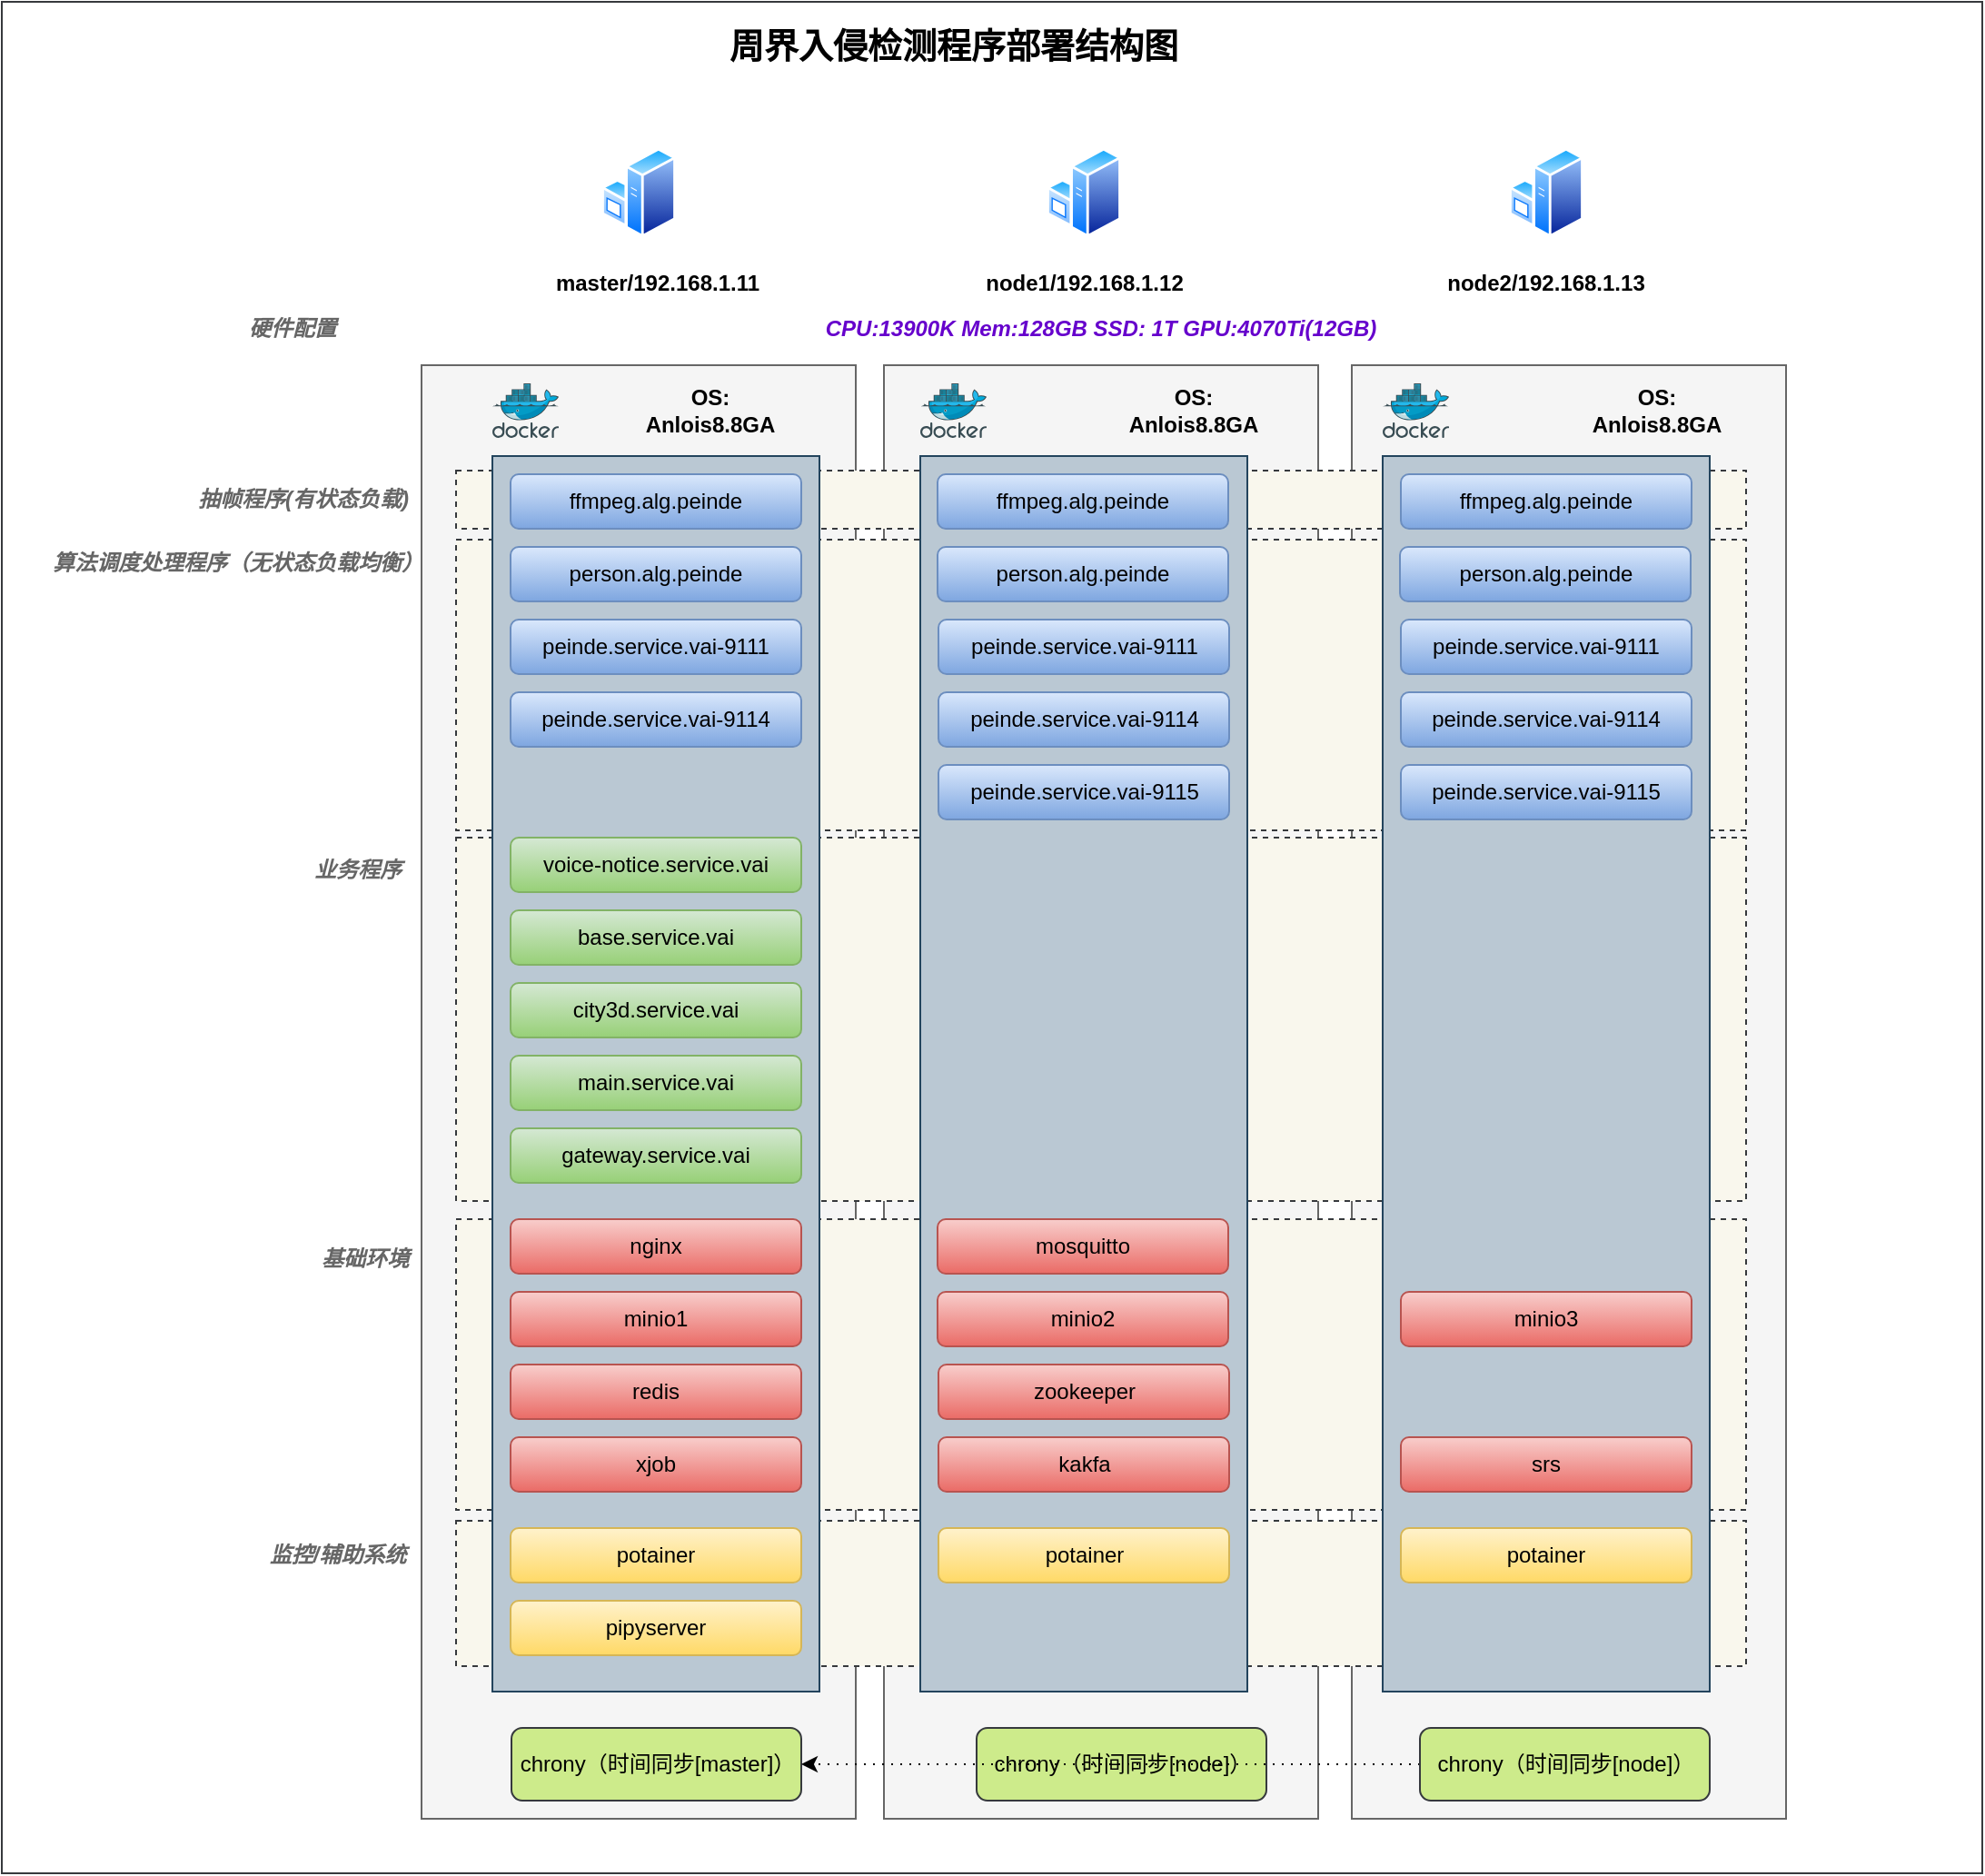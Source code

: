 <mxfile version="21.6.8" type="github">
  <diagram name="Page-1" id="XHnx7GiShQzO20-7YMqX">
    <mxGraphModel dx="2284" dy="750" grid="1" gridSize="10" guides="1" tooltips="1" connect="1" arrows="1" fold="1" page="1" pageScale="1" pageWidth="850" pageHeight="1100" math="0" shadow="0">
      <root>
        <mxCell id="0" />
        <mxCell id="1" parent="0" />
        <mxCell id="_41Iq6OzP9S5sfrPNSl_-76" value="" style="rounded=0;whiteSpace=wrap;html=1;fillColor=#FFFFFF;strokeColor=#36393d;" vertex="1" parent="1">
          <mxGeometry x="-399" y="40" width="1090" height="1030" as="geometry" />
        </mxCell>
        <mxCell id="_41Iq6OzP9S5sfrPNSl_-64" value="" style="rounded=0;whiteSpace=wrap;html=1;fillColor=#f5f5f5;fontColor=#333333;strokeColor=#666666;" vertex="1" parent="1">
          <mxGeometry x="344" y="240" width="239" height="800" as="geometry" />
        </mxCell>
        <mxCell id="_41Iq6OzP9S5sfrPNSl_-60" value="" style="rounded=0;whiteSpace=wrap;html=1;fillColor=#f5f5f5;fontColor=#333333;strokeColor=#666666;" vertex="1" parent="1">
          <mxGeometry x="86.5" y="240" width="239" height="800" as="geometry" />
        </mxCell>
        <mxCell id="_41Iq6OzP9S5sfrPNSl_-51" value="" style="rounded=0;whiteSpace=wrap;html=1;fillColor=#f5f5f5;fontColor=#333333;strokeColor=#666666;" vertex="1" parent="1">
          <mxGeometry x="-168" y="240" width="239" height="800" as="geometry" />
        </mxCell>
        <mxCell id="_41Iq6OzP9S5sfrPNSl_-57" value="" style="rounded=0;whiteSpace=wrap;html=1;dashed=1;fillColor=#f9f7ed;strokeColor=#36393d;" vertex="1" parent="1">
          <mxGeometry x="-149" y="876" width="710" height="80" as="geometry" />
        </mxCell>
        <mxCell id="_41Iq6OzP9S5sfrPNSl_-49" value="" style="rounded=0;whiteSpace=wrap;html=1;dashed=1;fillColor=#f9f7ed;strokeColor=#36393d;" vertex="1" parent="1">
          <mxGeometry x="-149" y="710" width="710" height="160" as="geometry" />
        </mxCell>
        <mxCell id="_41Iq6OzP9S5sfrPNSl_-47" value="" style="rounded=0;whiteSpace=wrap;html=1;dashed=1;fillColor=#f9f7ed;strokeColor=#36393d;" vertex="1" parent="1">
          <mxGeometry x="-149" y="500" width="710" height="200" as="geometry" />
        </mxCell>
        <mxCell id="_41Iq6OzP9S5sfrPNSl_-43" value="" style="rounded=0;whiteSpace=wrap;html=1;dashed=1;fillColor=#f9f7ed;strokeColor=#36393d;" vertex="1" parent="1">
          <mxGeometry x="-149" y="298" width="710" height="32" as="geometry" />
        </mxCell>
        <mxCell id="_41Iq6OzP9S5sfrPNSl_-45" value="" style="rounded=0;whiteSpace=wrap;html=1;dashed=1;fillColor=#f9f7ed;strokeColor=#36393d;" vertex="1" parent="1">
          <mxGeometry x="-149" y="336" width="710" height="160" as="geometry" />
        </mxCell>
        <mxCell id="_41Iq6OzP9S5sfrPNSl_-3" value="" style="rounded=0;whiteSpace=wrap;html=1;fillColor=#bac8d3;strokeColor=#23445d;" vertex="1" parent="1">
          <mxGeometry x="-129" y="290" width="180" height="680" as="geometry" />
        </mxCell>
        <mxCell id="_41Iq6OzP9S5sfrPNSl_-20" value="" style="rounded=0;whiteSpace=wrap;html=1;fillColor=#bac8d3;strokeColor=#23445d;" vertex="1" parent="1">
          <mxGeometry x="106.5" y="290" width="180" height="680" as="geometry" />
        </mxCell>
        <mxCell id="_41Iq6OzP9S5sfrPNSl_-31" value="" style="rounded=0;whiteSpace=wrap;html=1;fillColor=#bac8d3;strokeColor=#23445d;" vertex="1" parent="1">
          <mxGeometry x="361" y="290" width="180" height="680" as="geometry" />
        </mxCell>
        <mxCell id="PWhxvfO3s3oYaA7X_2O--1" value="" style="image;sketch=0;aspect=fixed;html=1;points=[];align=center;fontSize=12;image=img/lib/mscae/Docker.svg;" parent="1" vertex="1">
          <mxGeometry x="-129" y="250" width="36.59" height="30" as="geometry" />
        </mxCell>
        <mxCell id="PWhxvfO3s3oYaA7X_2O--2" value="" style="image;aspect=fixed;perimeter=ellipsePerimeter;html=1;align=center;shadow=0;dashed=0;spacingTop=3;image=img/lib/active_directory/windows_server.svg;" parent="1" vertex="1">
          <mxGeometry x="-69" y="120" width="41" height="50" as="geometry" />
        </mxCell>
        <mxCell id="PWhxvfO3s3oYaA7X_2O--3" value="" style="image;aspect=fixed;perimeter=ellipsePerimeter;html=1;align=center;shadow=0;dashed=0;spacingTop=3;image=img/lib/active_directory/windows_server.svg;" parent="1" vertex="1">
          <mxGeometry x="176" y="120" width="41" height="50" as="geometry" />
        </mxCell>
        <mxCell id="PWhxvfO3s3oYaA7X_2O--4" value="" style="image;aspect=fixed;perimeter=ellipsePerimeter;html=1;align=center;shadow=0;dashed=0;spacingTop=3;image=img/lib/active_directory/windows_server.svg;" parent="1" vertex="1">
          <mxGeometry x="430.5" y="120" width="41" height="50" as="geometry" />
        </mxCell>
        <mxCell id="PWhxvfO3s3oYaA7X_2O--5" value="master/192.168.1.11" style="text;html=1;strokeColor=none;fillColor=none;align=center;verticalAlign=middle;whiteSpace=wrap;rounded=0;fontStyle=1" parent="1" vertex="1">
          <mxGeometry x="-123.5" y="180" width="169.5" height="30" as="geometry" />
        </mxCell>
        <mxCell id="_41Iq6OzP9S5sfrPNSl_-1" value="node1/192.168.1.12" style="text;html=1;strokeColor=none;fillColor=none;align=center;verticalAlign=middle;whiteSpace=wrap;rounded=0;fontStyle=1" vertex="1" parent="1">
          <mxGeometry x="166.5" y="180" width="60" height="30" as="geometry" />
        </mxCell>
        <mxCell id="_41Iq6OzP9S5sfrPNSl_-2" value="node2/192.168.1.13" style="text;html=1;strokeColor=none;fillColor=none;align=center;verticalAlign=middle;whiteSpace=wrap;rounded=0;fontStyle=1" vertex="1" parent="1">
          <mxGeometry x="421" y="180" width="60" height="30" as="geometry" />
        </mxCell>
        <mxCell id="_41Iq6OzP9S5sfrPNSl_-4" value="ffmpeg.alg.peinde" style="rounded=1;whiteSpace=wrap;html=1;fillColor=#dae8fc;gradientColor=#7ea6e0;strokeColor=#6c8ebf;" vertex="1" parent="1">
          <mxGeometry x="-119" y="300" width="160" height="30" as="geometry" />
        </mxCell>
        <mxCell id="_41Iq6OzP9S5sfrPNSl_-5" value="person.alg.peinde" style="rounded=1;whiteSpace=wrap;html=1;fillColor=#dae8fc;gradientColor=#7ea6e0;strokeColor=#6c8ebf;" vertex="1" parent="1">
          <mxGeometry x="-119" y="340" width="160" height="30" as="geometry" />
        </mxCell>
        <mxCell id="_41Iq6OzP9S5sfrPNSl_-6" value="peinde.service.vai-9111" style="rounded=1;whiteSpace=wrap;html=1;fillColor=#dae8fc;gradientColor=#7ea6e0;strokeColor=#6c8ebf;" vertex="1" parent="1">
          <mxGeometry x="-119" y="380" width="160" height="30" as="geometry" />
        </mxCell>
        <mxCell id="_41Iq6OzP9S5sfrPNSl_-7" value="peinde.service.vai-9114" style="rounded=1;whiteSpace=wrap;html=1;fillColor=#dae8fc;gradientColor=#7ea6e0;strokeColor=#6c8ebf;" vertex="1" parent="1">
          <mxGeometry x="-119" y="420" width="160" height="30" as="geometry" />
        </mxCell>
        <mxCell id="_41Iq6OzP9S5sfrPNSl_-9" value="voice-notice.service.vai" style="rounded=1;whiteSpace=wrap;html=1;fillColor=#d5e8d4;gradientColor=#97d077;strokeColor=#82b366;" vertex="1" parent="1">
          <mxGeometry x="-119" y="500" width="160" height="30" as="geometry" />
        </mxCell>
        <mxCell id="_41Iq6OzP9S5sfrPNSl_-10" value="base.service.vai" style="rounded=1;whiteSpace=wrap;html=1;fillColor=#d5e8d4;gradientColor=#97d077;strokeColor=#82b366;" vertex="1" parent="1">
          <mxGeometry x="-119" y="540" width="160" height="30" as="geometry" />
        </mxCell>
        <mxCell id="_41Iq6OzP9S5sfrPNSl_-11" value="city3d.service.vai" style="rounded=1;whiteSpace=wrap;html=1;fillColor=#d5e8d4;gradientColor=#97d077;strokeColor=#82b366;" vertex="1" parent="1">
          <mxGeometry x="-119" y="580" width="160" height="30" as="geometry" />
        </mxCell>
        <mxCell id="_41Iq6OzP9S5sfrPNSl_-12" value="main.service.vai" style="rounded=1;whiteSpace=wrap;html=1;fillColor=#d5e8d4;gradientColor=#97d077;strokeColor=#82b366;" vertex="1" parent="1">
          <mxGeometry x="-119" y="620" width="160" height="30" as="geometry" />
        </mxCell>
        <mxCell id="_41Iq6OzP9S5sfrPNSl_-13" value="gateway.service.vai" style="rounded=1;whiteSpace=wrap;html=1;fillColor=#d5e8d4;gradientColor=#97d077;strokeColor=#82b366;" vertex="1" parent="1">
          <mxGeometry x="-119" y="660" width="160" height="30" as="geometry" />
        </mxCell>
        <mxCell id="_41Iq6OzP9S5sfrPNSl_-14" value="nginx" style="rounded=1;whiteSpace=wrap;html=1;fillColor=#f8cecc;gradientColor=#ea6b66;strokeColor=#b85450;" vertex="1" parent="1">
          <mxGeometry x="-119" y="710" width="160" height="30" as="geometry" />
        </mxCell>
        <mxCell id="_41Iq6OzP9S5sfrPNSl_-15" value="minio1" style="rounded=1;whiteSpace=wrap;html=1;fillColor=#f8cecc;gradientColor=#ea6b66;strokeColor=#b85450;" vertex="1" parent="1">
          <mxGeometry x="-119" y="750" width="160" height="30" as="geometry" />
        </mxCell>
        <mxCell id="_41Iq6OzP9S5sfrPNSl_-16" value="redis" style="rounded=1;whiteSpace=wrap;html=1;fillColor=#f8cecc;gradientColor=#ea6b66;strokeColor=#b85450;" vertex="1" parent="1">
          <mxGeometry x="-119" y="790" width="160" height="30" as="geometry" />
        </mxCell>
        <mxCell id="_41Iq6OzP9S5sfrPNSl_-17" value="xjob" style="rounded=1;whiteSpace=wrap;html=1;fillColor=#f8cecc;gradientColor=#ea6b66;strokeColor=#b85450;" vertex="1" parent="1">
          <mxGeometry x="-119" y="830" width="160" height="30" as="geometry" />
        </mxCell>
        <mxCell id="_41Iq6OzP9S5sfrPNSl_-18" value="potainer" style="rounded=1;whiteSpace=wrap;html=1;fillColor=#fff2cc;gradientColor=#ffd966;strokeColor=#d6b656;" vertex="1" parent="1">
          <mxGeometry x="-119" y="880" width="160" height="30" as="geometry" />
        </mxCell>
        <mxCell id="_41Iq6OzP9S5sfrPNSl_-21" value="ffmpeg.alg.peinde" style="rounded=1;whiteSpace=wrap;html=1;fillColor=#dae8fc;gradientColor=#7ea6e0;strokeColor=#6c8ebf;" vertex="1" parent="1">
          <mxGeometry x="116" y="300" width="160" height="30" as="geometry" />
        </mxCell>
        <mxCell id="_41Iq6OzP9S5sfrPNSl_-22" value="person.alg.peinde" style="rounded=1;whiteSpace=wrap;html=1;fillColor=#dae8fc;gradientColor=#7ea6e0;strokeColor=#6c8ebf;" vertex="1" parent="1">
          <mxGeometry x="116" y="340" width="160" height="30" as="geometry" />
        </mxCell>
        <mxCell id="_41Iq6OzP9S5sfrPNSl_-23" value="peinde.service.vai-9111" style="rounded=1;whiteSpace=wrap;html=1;fillColor=#dae8fc;gradientColor=#7ea6e0;strokeColor=#6c8ebf;" vertex="1" parent="1">
          <mxGeometry x="116.5" y="380" width="160" height="30" as="geometry" />
        </mxCell>
        <mxCell id="_41Iq6OzP9S5sfrPNSl_-24" value="peinde.service.vai-9114" style="rounded=1;whiteSpace=wrap;html=1;fillColor=#dae8fc;gradientColor=#7ea6e0;strokeColor=#6c8ebf;" vertex="1" parent="1">
          <mxGeometry x="116.5" y="420" width="160" height="30" as="geometry" />
        </mxCell>
        <mxCell id="_41Iq6OzP9S5sfrPNSl_-25" value="peinde.service.vai-9115" style="rounded=1;whiteSpace=wrap;html=1;fillColor=#dae8fc;gradientColor=#7ea6e0;strokeColor=#6c8ebf;" vertex="1" parent="1">
          <mxGeometry x="116.5" y="460" width="160" height="30" as="geometry" />
        </mxCell>
        <mxCell id="_41Iq6OzP9S5sfrPNSl_-26" value="minio2" style="rounded=1;whiteSpace=wrap;html=1;fillColor=#f8cecc;gradientColor=#ea6b66;strokeColor=#b85450;" vertex="1" parent="1">
          <mxGeometry x="116" y="750" width="160" height="30" as="geometry" />
        </mxCell>
        <mxCell id="_41Iq6OzP9S5sfrPNSl_-27" style="edgeStyle=orthogonalEdgeStyle;rounded=0;orthogonalLoop=1;jettySize=auto;html=1;exitX=0.5;exitY=1;exitDx=0;exitDy=0;" edge="1" parent="1" source="_41Iq6OzP9S5sfrPNSl_-26" target="_41Iq6OzP9S5sfrPNSl_-26">
          <mxGeometry relative="1" as="geometry" />
        </mxCell>
        <mxCell id="_41Iq6OzP9S5sfrPNSl_-28" value="mosquitto" style="rounded=1;whiteSpace=wrap;html=1;fillColor=#f8cecc;gradientColor=#ea6b66;strokeColor=#b85450;" vertex="1" parent="1">
          <mxGeometry x="116" y="710" width="160" height="30" as="geometry" />
        </mxCell>
        <mxCell id="_41Iq6OzP9S5sfrPNSl_-29" value="zookeeper" style="rounded=1;whiteSpace=wrap;html=1;fillColor=#f8cecc;gradientColor=#ea6b66;strokeColor=#b85450;" vertex="1" parent="1">
          <mxGeometry x="116.5" y="790" width="160" height="30" as="geometry" />
        </mxCell>
        <mxCell id="_41Iq6OzP9S5sfrPNSl_-30" value="kakfa" style="rounded=1;whiteSpace=wrap;html=1;fillColor=#f8cecc;gradientColor=#ea6b66;strokeColor=#b85450;" vertex="1" parent="1">
          <mxGeometry x="116.5" y="830" width="160" height="30" as="geometry" />
        </mxCell>
        <mxCell id="_41Iq6OzP9S5sfrPNSl_-32" value="ffmpeg.alg.peinde" style="rounded=1;whiteSpace=wrap;html=1;fillColor=#dae8fc;gradientColor=#7ea6e0;strokeColor=#6c8ebf;" vertex="1" parent="1">
          <mxGeometry x="371" y="300" width="160" height="30" as="geometry" />
        </mxCell>
        <mxCell id="_41Iq6OzP9S5sfrPNSl_-35" value="person.alg.peinde" style="rounded=1;whiteSpace=wrap;html=1;fillColor=#dae8fc;gradientColor=#7ea6e0;strokeColor=#6c8ebf;" vertex="1" parent="1">
          <mxGeometry x="370.5" y="340" width="160" height="30" as="geometry" />
        </mxCell>
        <mxCell id="_41Iq6OzP9S5sfrPNSl_-36" value="peinde.service.vai-9111" style="rounded=1;whiteSpace=wrap;html=1;fillColor=#dae8fc;gradientColor=#7ea6e0;strokeColor=#6c8ebf;" vertex="1" parent="1">
          <mxGeometry x="371" y="380" width="160" height="30" as="geometry" />
        </mxCell>
        <mxCell id="_41Iq6OzP9S5sfrPNSl_-37" value="peinde.service.vai-9114" style="rounded=1;whiteSpace=wrap;html=1;fillColor=#dae8fc;gradientColor=#7ea6e0;strokeColor=#6c8ebf;" vertex="1" parent="1">
          <mxGeometry x="371" y="420" width="160" height="30" as="geometry" />
        </mxCell>
        <mxCell id="_41Iq6OzP9S5sfrPNSl_-38" value="peinde.service.vai-9115" style="rounded=1;whiteSpace=wrap;html=1;fillColor=#dae8fc;gradientColor=#7ea6e0;strokeColor=#6c8ebf;" vertex="1" parent="1">
          <mxGeometry x="371" y="460" width="160" height="30" as="geometry" />
        </mxCell>
        <mxCell id="_41Iq6OzP9S5sfrPNSl_-39" value="" style="image;sketch=0;aspect=fixed;html=1;points=[];align=center;fontSize=12;image=img/lib/mscae/Docker.svg;" vertex="1" parent="1">
          <mxGeometry x="106.5" y="250" width="36.59" height="30" as="geometry" />
        </mxCell>
        <mxCell id="_41Iq6OzP9S5sfrPNSl_-40" value="" style="image;sketch=0;aspect=fixed;html=1;points=[];align=center;fontSize=12;image=img/lib/mscae/Docker.svg;" vertex="1" parent="1">
          <mxGeometry x="361" y="250" width="36.59" height="30" as="geometry" />
        </mxCell>
        <mxCell id="_41Iq6OzP9S5sfrPNSl_-41" value="minio3" style="rounded=1;whiteSpace=wrap;html=1;fillColor=#f8cecc;gradientColor=#ea6b66;strokeColor=#b85450;" vertex="1" parent="1">
          <mxGeometry x="371" y="750" width="160" height="30" as="geometry" />
        </mxCell>
        <mxCell id="_41Iq6OzP9S5sfrPNSl_-42" value="srs" style="rounded=1;whiteSpace=wrap;html=1;fillColor=#f8cecc;gradientColor=#ea6b66;strokeColor=#b85450;" vertex="1" parent="1">
          <mxGeometry x="371" y="830" width="160" height="30" as="geometry" />
        </mxCell>
        <mxCell id="_41Iq6OzP9S5sfrPNSl_-44" value="抽帧程序(有状态负载)" style="text;html=1;strokeColor=none;fillColor=none;align=center;verticalAlign=middle;whiteSpace=wrap;rounded=0;fontStyle=3;fontColor=#666666;" vertex="1" parent="1">
          <mxGeometry x="-303" y="300" width="140" height="28" as="geometry" />
        </mxCell>
        <mxCell id="_41Iq6OzP9S5sfrPNSl_-46" value="算法调度处理程序（无状态负载均衡）" style="text;html=1;strokeColor=none;fillColor=none;align=center;verticalAlign=middle;whiteSpace=wrap;rounded=0;fontStyle=3;fontColor=#666666;" vertex="1" parent="1">
          <mxGeometry x="-374" y="331" width="210" height="36" as="geometry" />
        </mxCell>
        <mxCell id="_41Iq6OzP9S5sfrPNSl_-48" value="业务程序" style="text;html=1;strokeColor=none;fillColor=none;align=center;verticalAlign=middle;whiteSpace=wrap;rounded=0;fontStyle=3;fontColor=#666666;" vertex="1" parent="1">
          <mxGeometry x="-308.5" y="500" width="210" height="36" as="geometry" />
        </mxCell>
        <mxCell id="_41Iq6OzP9S5sfrPNSl_-50" value="基础环境" style="text;html=1;strokeColor=none;fillColor=none;align=center;verticalAlign=middle;whiteSpace=wrap;rounded=0;fontStyle=3;labelBorderColor=none;fontColor=#666666;" vertex="1" parent="1">
          <mxGeometry x="-304.5" y="714" width="210" height="36" as="geometry" />
        </mxCell>
        <mxCell id="_41Iq6OzP9S5sfrPNSl_-52" value="chrony（时间同步[master]）" style="rounded=1;whiteSpace=wrap;html=1;fillColor=#cdeb8b;strokeColor=#36393d;" vertex="1" parent="1">
          <mxGeometry x="-118.5" y="990" width="159.5" height="40" as="geometry" />
        </mxCell>
        <mxCell id="_41Iq6OzP9S5sfrPNSl_-53" value="pipyserver" style="rounded=1;whiteSpace=wrap;html=1;fillColor=#fff2cc;gradientColor=#ffd966;strokeColor=#d6b656;" vertex="1" parent="1">
          <mxGeometry x="-119" y="920" width="160" height="30" as="geometry" />
        </mxCell>
        <mxCell id="_41Iq6OzP9S5sfrPNSl_-54" value="potainer" style="rounded=1;whiteSpace=wrap;html=1;fillColor=#fff2cc;gradientColor=#ffd966;strokeColor=#d6b656;" vertex="1" parent="1">
          <mxGeometry x="116.5" y="880" width="160" height="30" as="geometry" />
        </mxCell>
        <mxCell id="_41Iq6OzP9S5sfrPNSl_-56" value="potainer" style="rounded=1;whiteSpace=wrap;html=1;fillColor=#fff2cc;gradientColor=#ffd966;strokeColor=#d6b656;" vertex="1" parent="1">
          <mxGeometry x="371" y="880" width="160" height="30" as="geometry" />
        </mxCell>
        <mxCell id="_41Iq6OzP9S5sfrPNSl_-58" value="监控/辅助系统" style="text;html=1;strokeColor=none;fillColor=none;align=center;verticalAlign=middle;whiteSpace=wrap;rounded=0;fontStyle=3;fontColor=#666666;" vertex="1" parent="1">
          <mxGeometry x="-319" y="877" width="210" height="36" as="geometry" />
        </mxCell>
        <mxCell id="_41Iq6OzP9S5sfrPNSl_-59" value="OS: Anlois8.8GA" style="text;html=1;strokeColor=none;fillColor=none;align=center;verticalAlign=middle;whiteSpace=wrap;rounded=0;fontStyle=1" vertex="1" parent="1">
          <mxGeometry x="-49" y="250" width="80" height="30" as="geometry" />
        </mxCell>
        <mxCell id="_41Iq6OzP9S5sfrPNSl_-61" value="OS: Anlois8.8GA" style="text;html=1;strokeColor=none;fillColor=none;align=center;verticalAlign=middle;whiteSpace=wrap;rounded=0;fontStyle=1" vertex="1" parent="1">
          <mxGeometry x="217" y="250" width="80" height="30" as="geometry" />
        </mxCell>
        <mxCell id="_41Iq6OzP9S5sfrPNSl_-62" value="chrony（时间同步[node]）" style="rounded=1;whiteSpace=wrap;html=1;fillColor=#cdeb8b;strokeColor=#36393d;" vertex="1" parent="1">
          <mxGeometry x="137.5" y="990" width="159.5" height="40" as="geometry" />
        </mxCell>
        <mxCell id="_41Iq6OzP9S5sfrPNSl_-65" value="OS: Anlois8.8GA" style="text;html=1;strokeColor=none;fillColor=none;align=center;verticalAlign=middle;whiteSpace=wrap;rounded=0;fontStyle=1" vertex="1" parent="1">
          <mxGeometry x="471.5" y="250" width="80" height="30" as="geometry" />
        </mxCell>
        <mxCell id="_41Iq6OzP9S5sfrPNSl_-75" style="edgeStyle=orthogonalEdgeStyle;rounded=0;orthogonalLoop=1;jettySize=auto;html=1;dashed=1;dashPattern=1 4;" edge="1" parent="1" source="_41Iq6OzP9S5sfrPNSl_-66" target="_41Iq6OzP9S5sfrPNSl_-52">
          <mxGeometry relative="1" as="geometry" />
        </mxCell>
        <mxCell id="_41Iq6OzP9S5sfrPNSl_-66" value="chrony（时间同步[node]）" style="rounded=1;whiteSpace=wrap;html=1;fillColor=#cdeb8b;strokeColor=#36393d;" vertex="1" parent="1">
          <mxGeometry x="381.5" y="990" width="159.5" height="40" as="geometry" />
        </mxCell>
        <mxCell id="_41Iq6OzP9S5sfrPNSl_-71" value="CPU:13900K Mem:128GB SSD: 1T GPU:4070Ti(12GB)" style="text;html=1;strokeColor=none;fillColor=none;align=center;verticalAlign=middle;whiteSpace=wrap;rounded=0;fontStyle=3;fontColor=#6600CC;" vertex="1" parent="1">
          <mxGeometry x="-169" y="200" width="750" height="40" as="geometry" />
        </mxCell>
        <mxCell id="_41Iq6OzP9S5sfrPNSl_-72" value="硬件配置" style="text;html=1;strokeColor=none;fillColor=none;align=center;verticalAlign=middle;whiteSpace=wrap;rounded=0;fontStyle=3;fontColor=#666666;" vertex="1" parent="1">
          <mxGeometry x="-309" y="206" width="140" height="28" as="geometry" />
        </mxCell>
        <mxCell id="_41Iq6OzP9S5sfrPNSl_-77" value="周界入侵检测程序部署结构图" style="text;html=1;strokeColor=none;fillColor=none;align=center;verticalAlign=middle;whiteSpace=wrap;rounded=0;fontSize=19;fontStyle=1" vertex="1" parent="1">
          <mxGeometry x="-10.2" y="50" width="270" height="30" as="geometry" />
        </mxCell>
      </root>
    </mxGraphModel>
  </diagram>
</mxfile>
